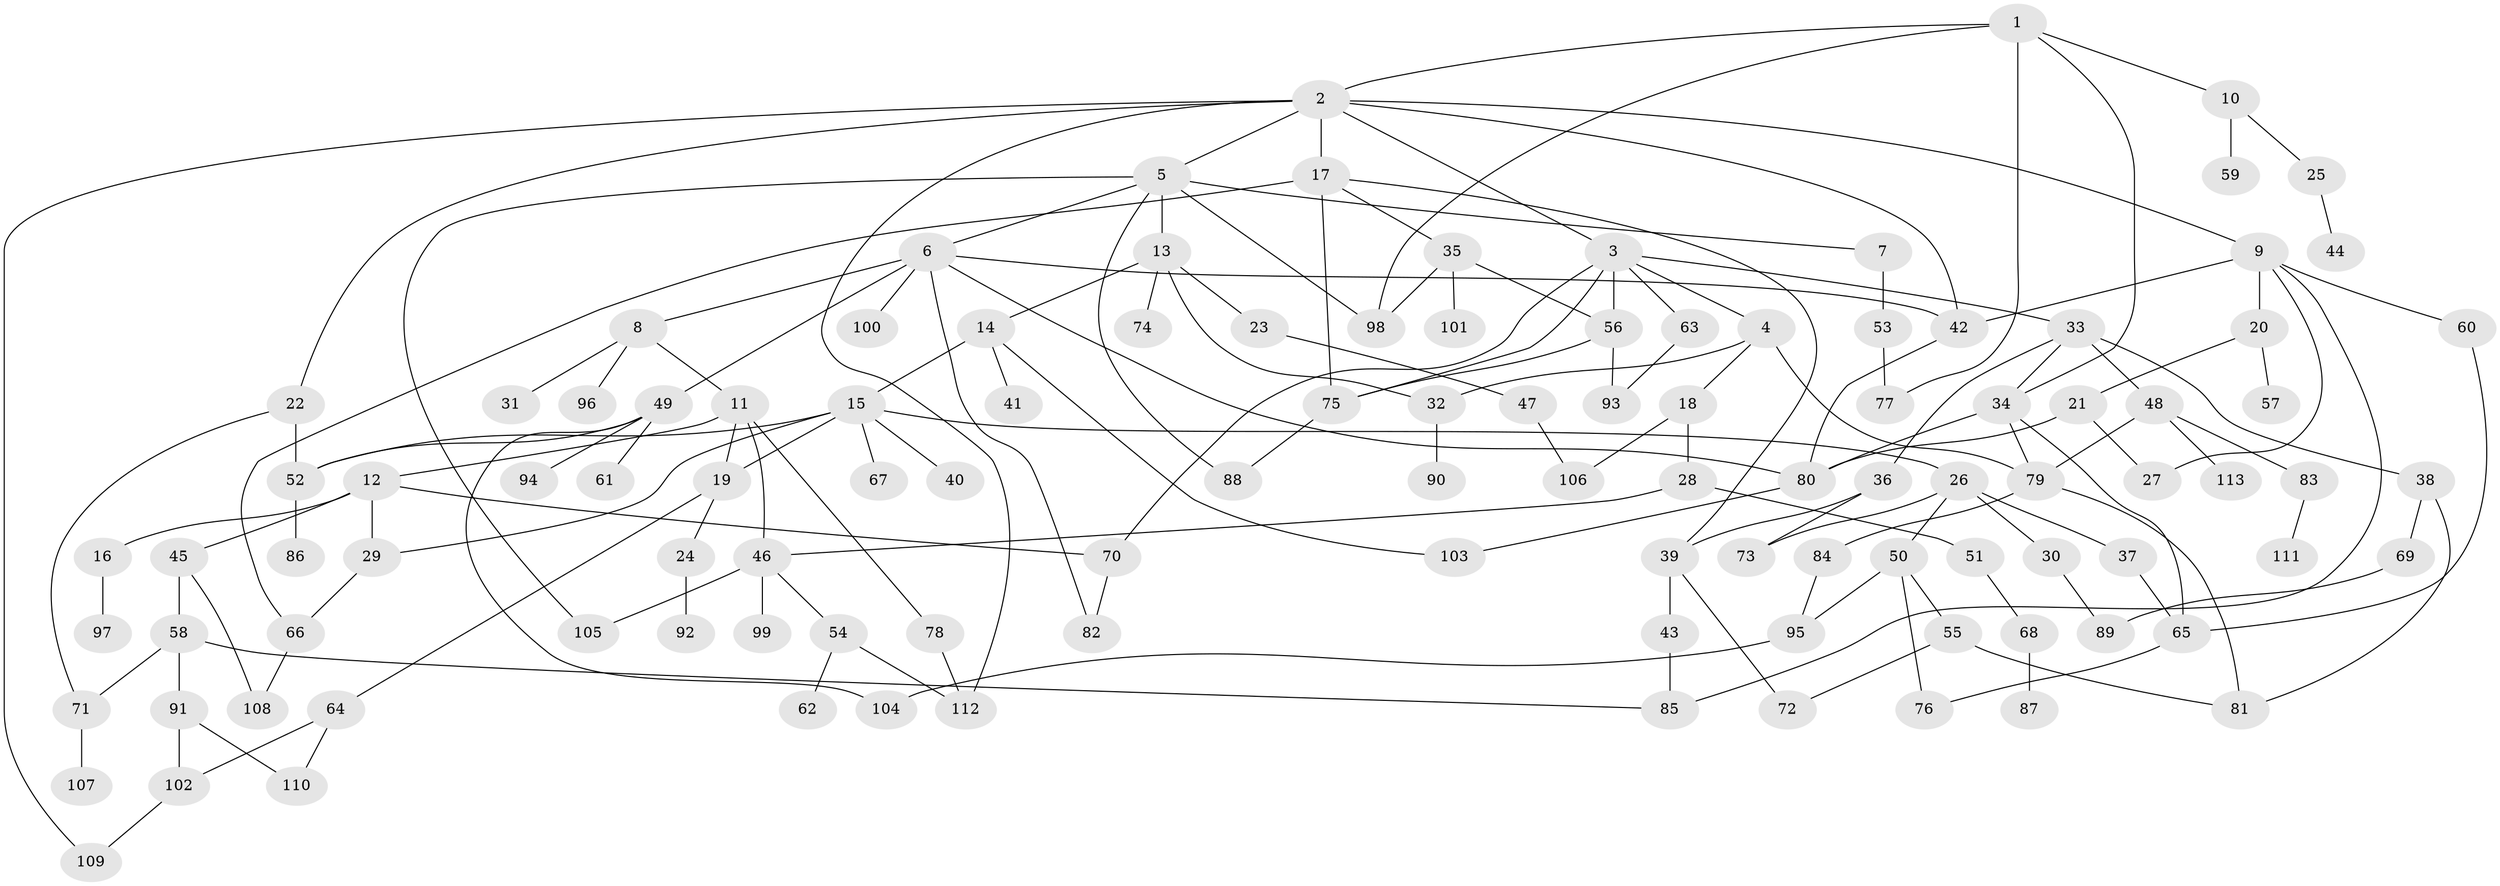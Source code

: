 // coarse degree distribution, {6: 0.039473684210526314, 9: 0.05263157894736842, 4: 0.13157894736842105, 7: 0.02631578947368421, 3: 0.21052631578947367, 5: 0.039473684210526314, 8: 0.02631578947368421, 1: 0.25, 2: 0.2236842105263158}
// Generated by graph-tools (version 1.1) at 2025/41/03/06/25 10:41:29]
// undirected, 113 vertices, 161 edges
graph export_dot {
graph [start="1"]
  node [color=gray90,style=filled];
  1;
  2;
  3;
  4;
  5;
  6;
  7;
  8;
  9;
  10;
  11;
  12;
  13;
  14;
  15;
  16;
  17;
  18;
  19;
  20;
  21;
  22;
  23;
  24;
  25;
  26;
  27;
  28;
  29;
  30;
  31;
  32;
  33;
  34;
  35;
  36;
  37;
  38;
  39;
  40;
  41;
  42;
  43;
  44;
  45;
  46;
  47;
  48;
  49;
  50;
  51;
  52;
  53;
  54;
  55;
  56;
  57;
  58;
  59;
  60;
  61;
  62;
  63;
  64;
  65;
  66;
  67;
  68;
  69;
  70;
  71;
  72;
  73;
  74;
  75;
  76;
  77;
  78;
  79;
  80;
  81;
  82;
  83;
  84;
  85;
  86;
  87;
  88;
  89;
  90;
  91;
  92;
  93;
  94;
  95;
  96;
  97;
  98;
  99;
  100;
  101;
  102;
  103;
  104;
  105;
  106;
  107;
  108;
  109;
  110;
  111;
  112;
  113;
  1 -- 2;
  1 -- 10;
  1 -- 34;
  1 -- 98;
  1 -- 77;
  2 -- 3;
  2 -- 5;
  2 -- 9;
  2 -- 17;
  2 -- 22;
  2 -- 42;
  2 -- 109;
  2 -- 112;
  3 -- 4;
  3 -- 33;
  3 -- 63;
  3 -- 56;
  3 -- 70;
  3 -- 75;
  4 -- 18;
  4 -- 32;
  4 -- 79;
  5 -- 6;
  5 -- 7;
  5 -- 13;
  5 -- 105;
  5 -- 88;
  5 -- 98;
  6 -- 8;
  6 -- 49;
  6 -- 82;
  6 -- 100;
  6 -- 80;
  6 -- 42;
  7 -- 53;
  8 -- 11;
  8 -- 31;
  8 -- 96;
  9 -- 20;
  9 -- 60;
  9 -- 85;
  9 -- 27;
  9 -- 42;
  10 -- 25;
  10 -- 59;
  11 -- 12;
  11 -- 19;
  11 -- 78;
  11 -- 46;
  12 -- 16;
  12 -- 45;
  12 -- 70;
  12 -- 29;
  13 -- 14;
  13 -- 23;
  13 -- 74;
  13 -- 32;
  14 -- 15;
  14 -- 41;
  14 -- 103;
  15 -- 26;
  15 -- 29;
  15 -- 40;
  15 -- 52;
  15 -- 67;
  15 -- 19;
  16 -- 97;
  17 -- 35;
  17 -- 39;
  17 -- 66;
  17 -- 75;
  18 -- 28;
  18 -- 106;
  19 -- 24;
  19 -- 64;
  20 -- 21;
  20 -- 57;
  21 -- 27;
  21 -- 80;
  22 -- 71;
  22 -- 52;
  23 -- 47;
  24 -- 92;
  25 -- 44;
  26 -- 30;
  26 -- 37;
  26 -- 50;
  26 -- 73;
  28 -- 46;
  28 -- 51;
  29 -- 66;
  30 -- 89;
  32 -- 90;
  33 -- 36;
  33 -- 38;
  33 -- 48;
  33 -- 34;
  34 -- 79;
  34 -- 80;
  34 -- 65;
  35 -- 56;
  35 -- 98;
  35 -- 101;
  36 -- 39;
  36 -- 73;
  37 -- 65;
  38 -- 69;
  38 -- 81;
  39 -- 43;
  39 -- 72;
  42 -- 80;
  43 -- 85;
  45 -- 58;
  45 -- 108;
  46 -- 54;
  46 -- 99;
  46 -- 105;
  47 -- 106;
  48 -- 83;
  48 -- 113;
  48 -- 79;
  49 -- 61;
  49 -- 94;
  49 -- 104;
  49 -- 52;
  50 -- 55;
  50 -- 76;
  50 -- 95;
  51 -- 68;
  52 -- 86;
  53 -- 77;
  54 -- 62;
  54 -- 112;
  55 -- 72;
  55 -- 81;
  56 -- 75;
  56 -- 93;
  58 -- 91;
  58 -- 85;
  58 -- 71;
  60 -- 65;
  63 -- 93;
  64 -- 102;
  64 -- 110;
  65 -- 76;
  66 -- 108;
  68 -- 87;
  69 -- 89;
  70 -- 82;
  71 -- 107;
  75 -- 88;
  78 -- 112;
  79 -- 84;
  79 -- 81;
  80 -- 103;
  83 -- 111;
  84 -- 95;
  91 -- 102;
  91 -- 110;
  95 -- 104;
  102 -- 109;
}
